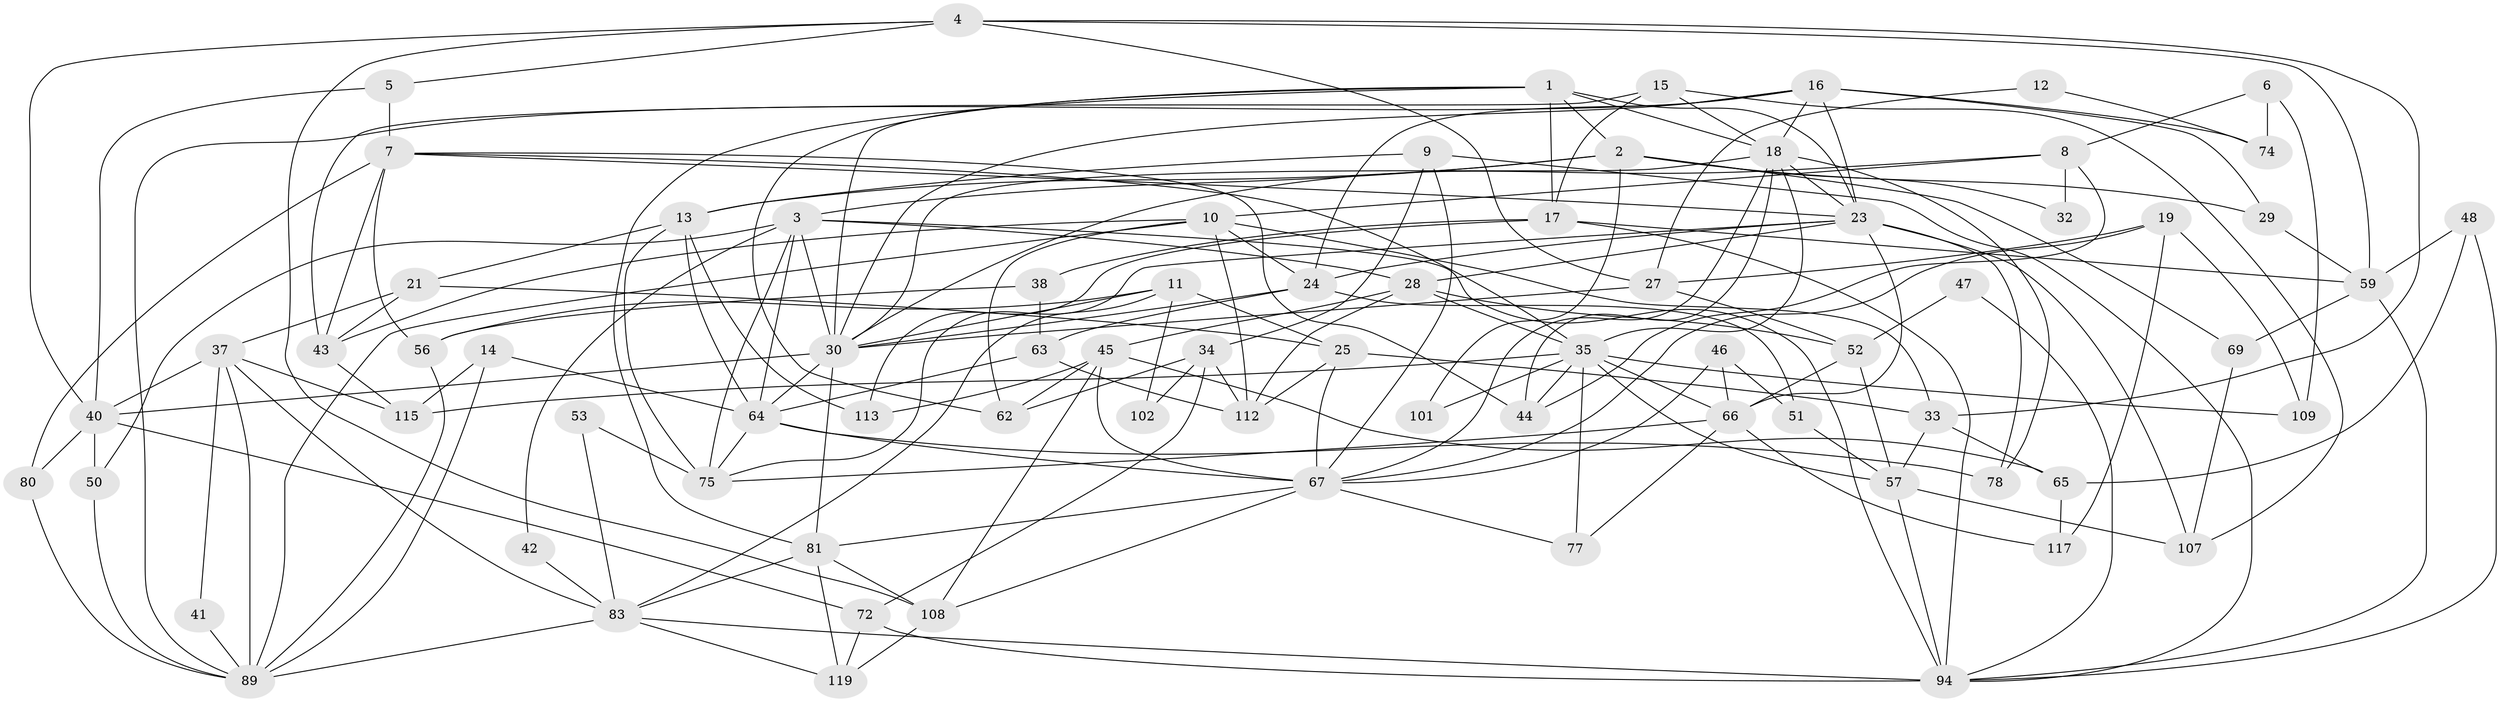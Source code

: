 // Generated by graph-tools (version 1.1) at 2025/52/02/27/25 19:52:06]
// undirected, 76 vertices, 188 edges
graph export_dot {
graph [start="1"]
  node [color=gray90,style=filled];
  1 [super="+22"];
  2 [super="+87"];
  3 [super="+104"];
  4 [super="+111"];
  5;
  6 [super="+97"];
  7 [super="+86"];
  8 [super="+39"];
  9 [super="+54"];
  10 [super="+20"];
  11 [super="+96"];
  12;
  13;
  14;
  15;
  16 [super="+36"];
  17 [super="+71"];
  18 [super="+60"];
  19;
  21 [super="+26"];
  23 [super="+49"];
  24 [super="+120"];
  25 [super="+92"];
  27;
  28 [super="+31"];
  29 [super="+68"];
  30 [super="+103"];
  32;
  33 [super="+73"];
  34 [super="+99"];
  35 [super="+58"];
  37 [super="+61"];
  38;
  40 [super="+93"];
  41;
  42;
  43 [super="+55"];
  44;
  45 [super="+79"];
  46;
  47;
  48;
  50 [super="+84"];
  51 [super="+114"];
  52 [super="+76"];
  53;
  56;
  57 [super="+116"];
  59 [super="+82"];
  62;
  63 [super="+85"];
  64 [super="+100"];
  65;
  66 [super="+106"];
  67 [super="+95"];
  69 [super="+70"];
  72;
  74;
  75 [super="+88"];
  77;
  78 [super="+91"];
  80;
  81 [super="+110"];
  83 [super="+90"];
  89 [super="+105"];
  94 [super="+98"];
  101;
  102;
  107;
  108;
  109;
  112;
  113 [super="+118"];
  115;
  117;
  119 [super="+121"];
  1 -- 17;
  1 -- 30;
  1 -- 62;
  1 -- 18;
  1 -- 81;
  1 -- 2;
  1 -- 23;
  2 -- 13;
  2 -- 101;
  2 -- 32;
  2 -- 3;
  2 -- 69;
  2 -- 29;
  3 -- 28;
  3 -- 30;
  3 -- 50;
  3 -- 42;
  3 -- 75;
  3 -- 94;
  3 -- 64;
  4 -- 108;
  4 -- 5;
  4 -- 59;
  4 -- 33;
  4 -- 40;
  4 -- 27;
  5 -- 7;
  5 -- 40;
  6 -- 8;
  6 -- 109;
  6 -- 74;
  7 -- 44;
  7 -- 56;
  7 -- 80;
  7 -- 35;
  7 -- 23;
  7 -- 43;
  8 -- 32;
  8 -- 30;
  8 -- 10;
  8 -- 44;
  9 -- 94;
  9 -- 13;
  9 -- 34;
  9 -- 67;
  10 -- 43;
  10 -- 89;
  10 -- 112;
  10 -- 33;
  10 -- 24;
  10 -- 62;
  11 -- 83;
  11 -- 25;
  11 -- 56;
  11 -- 102;
  11 -- 30;
  12 -- 74;
  12 -- 27;
  13 -- 75;
  13 -- 113;
  13 -- 21;
  13 -- 64;
  14 -- 64;
  14 -- 115;
  14 -- 89;
  15 -- 107;
  15 -- 43;
  15 -- 18;
  15 -- 17;
  16 -- 23 [weight=2];
  16 -- 24;
  16 -- 74;
  16 -- 18;
  16 -- 89;
  16 -- 29;
  16 -- 30;
  17 -- 113;
  17 -- 38;
  17 -- 94;
  17 -- 59 [weight=2];
  18 -- 67;
  18 -- 44;
  18 -- 30;
  18 -- 35;
  18 -- 23;
  18 -- 78;
  19 -- 27;
  19 -- 109;
  19 -- 117;
  19 -- 67;
  21 -- 25;
  21 -- 43;
  21 -- 37;
  23 -- 75;
  23 -- 66 [weight=2];
  23 -- 107;
  23 -- 28;
  23 -- 24;
  23 -- 78;
  24 -- 30;
  24 -- 51;
  24 -- 63;
  25 -- 112;
  25 -- 67;
  25 -- 33;
  27 -- 30;
  27 -- 52;
  28 -- 52;
  28 -- 35;
  28 -- 112;
  28 -- 45;
  29 -- 59;
  30 -- 64;
  30 -- 81;
  30 -- 40;
  33 -- 65;
  33 -- 57;
  34 -- 112;
  34 -- 72;
  34 -- 102;
  34 -- 62;
  35 -- 115;
  35 -- 44;
  35 -- 66;
  35 -- 77;
  35 -- 109;
  35 -- 101;
  35 -- 57;
  37 -- 89;
  37 -- 40;
  37 -- 83;
  37 -- 115;
  37 -- 41;
  38 -- 56;
  38 -- 63;
  40 -- 72;
  40 -- 80;
  40 -- 50;
  41 -- 89;
  42 -- 83;
  43 -- 115;
  45 -- 65;
  45 -- 62 [weight=2];
  45 -- 108;
  45 -- 113;
  45 -- 67;
  46 -- 66;
  46 -- 51;
  46 -- 67;
  47 -- 52;
  47 -- 94;
  48 -- 94;
  48 -- 65;
  48 -- 59;
  50 -- 89;
  51 -- 57;
  52 -- 66;
  52 -- 57;
  53 -- 75;
  53 -- 83;
  56 -- 89;
  57 -- 94;
  57 -- 107;
  59 -- 69;
  59 -- 94;
  63 -- 112;
  63 -- 64;
  64 -- 67;
  64 -- 75;
  64 -- 78;
  65 -- 117;
  66 -- 117;
  66 -- 75;
  66 -- 77;
  67 -- 108;
  67 -- 81;
  67 -- 77;
  69 -- 107;
  72 -- 94;
  72 -- 119;
  80 -- 89;
  81 -- 108;
  81 -- 119;
  81 -- 83;
  83 -- 89;
  83 -- 119;
  83 -- 94;
  108 -- 119;
}
